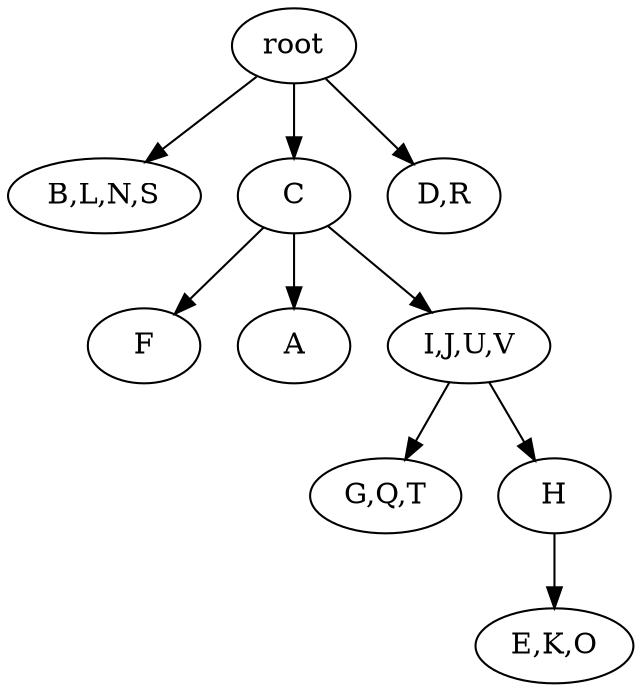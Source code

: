 strict digraph G {
	graph [name=G];
	0	 [label=root];
	3	 [label="B,L,N,S"];
	0 -> 3;
	1	 [label=C];
	0 -> 1;
	2	 [label="D,R"];
	0 -> 2;
	8	 [label="G,Q,T"];
	7	 [label=F];
	1 -> 7;
	6	 [label=A];
	1 -> 6;
	5	 [label="I,J,U,V"];
	1 -> 5;
	4	 [label="E,K,O"];
	9	 [label=H];
	9 -> 4;
	5 -> 8;
	5 -> 9;
}
